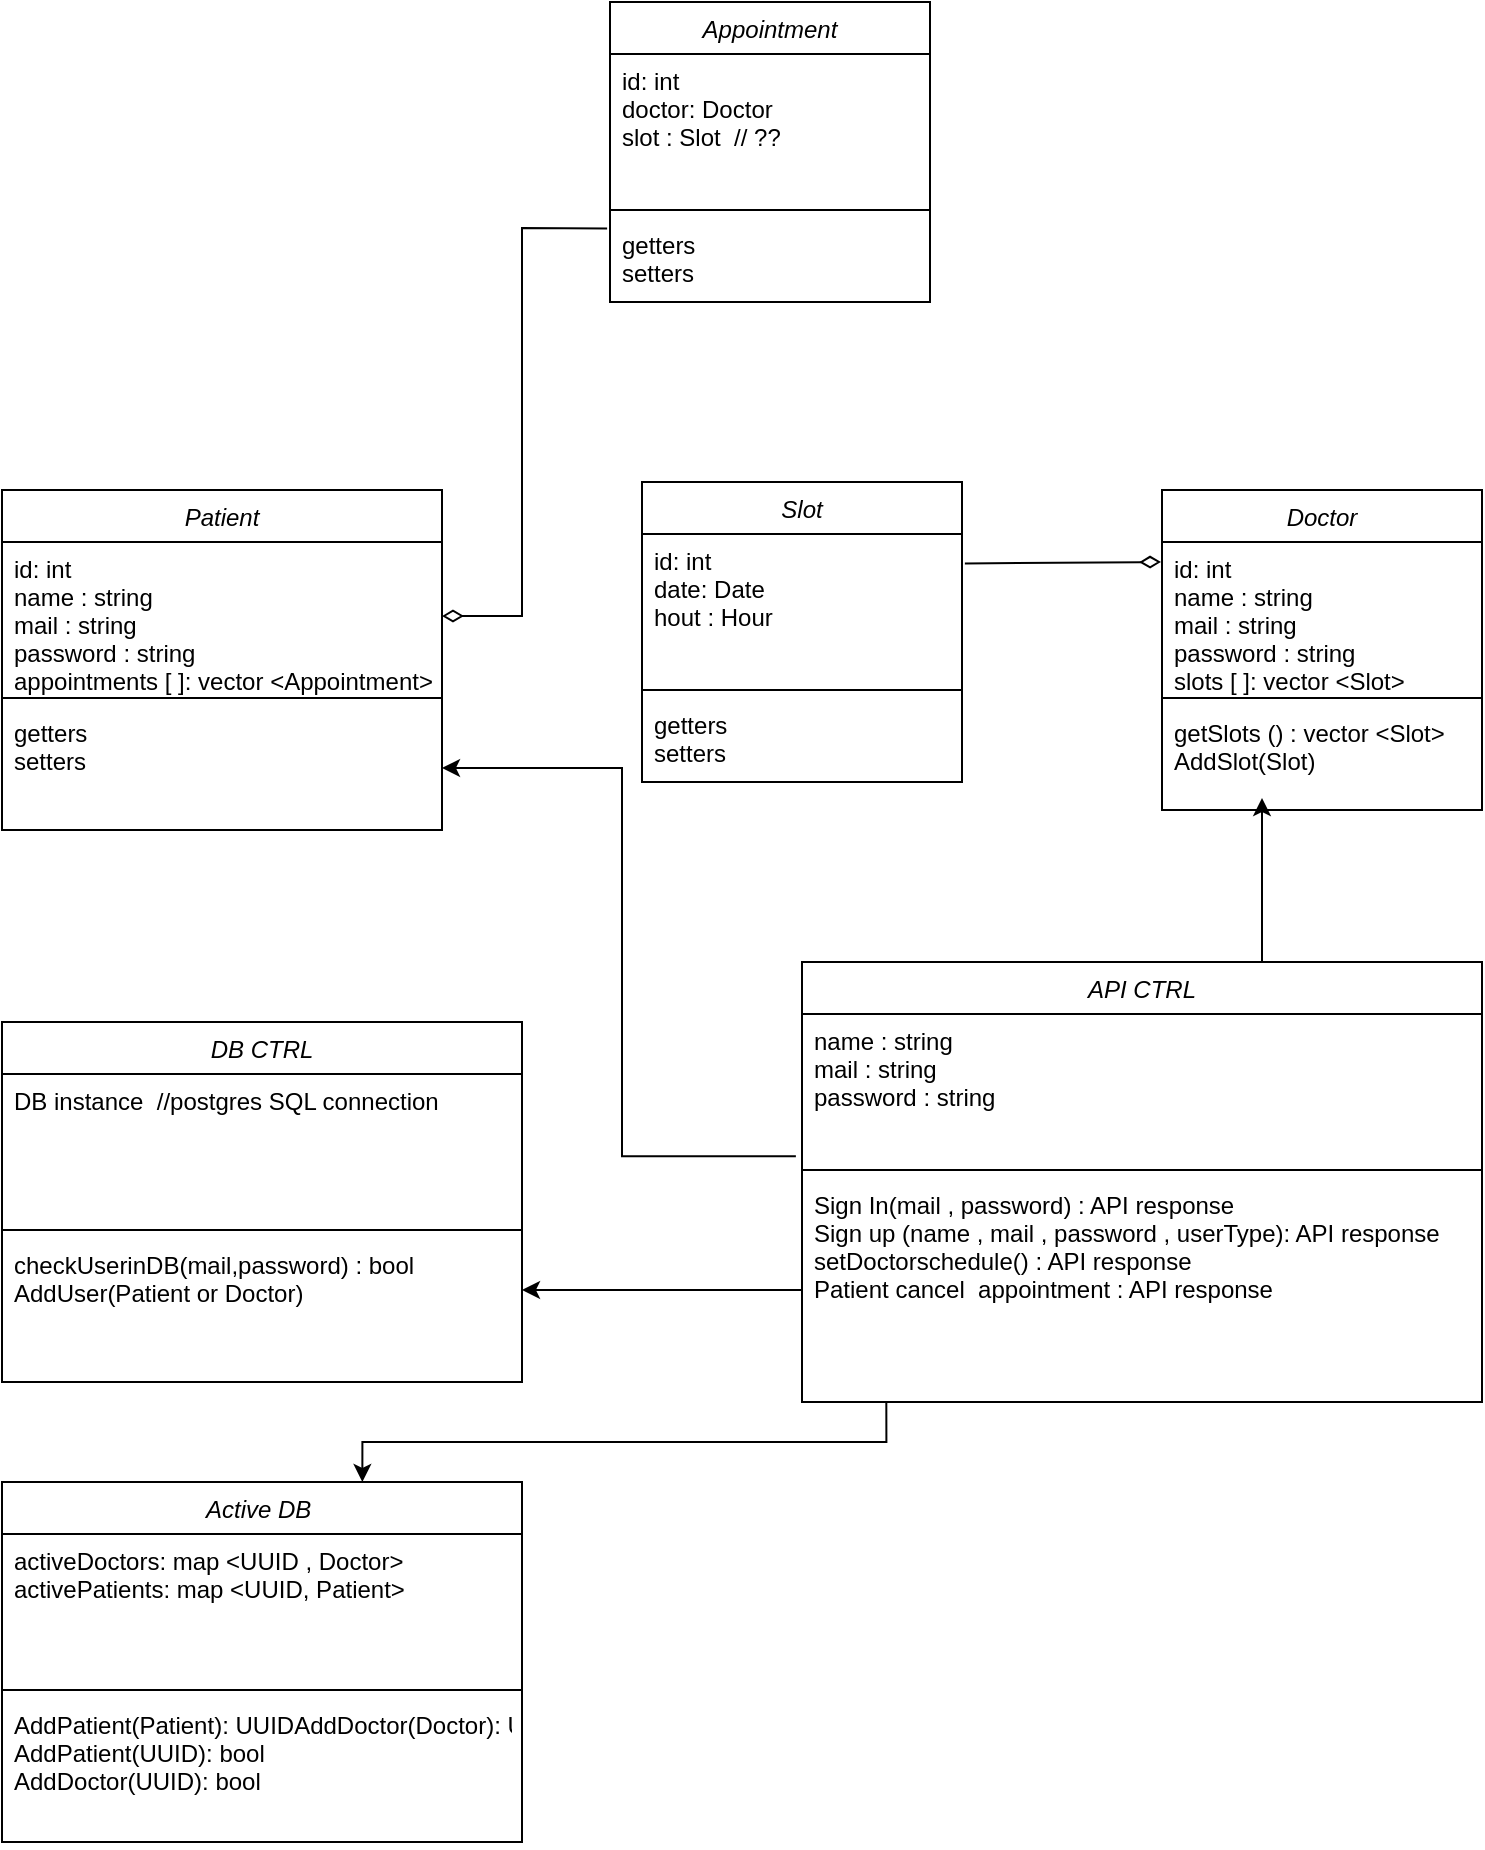 <mxfile version="22.0.8" type="device">
  <diagram id="C5RBs43oDa-KdzZeNtuy" name="Page-1">
    <mxGraphModel dx="890" dy="398" grid="1" gridSize="10" guides="1" tooltips="1" connect="1" arrows="1" fold="1" page="1" pageScale="1" pageWidth="827" pageHeight="1169" math="0" shadow="0">
      <root>
        <mxCell id="WIyWlLk6GJQsqaUBKTNV-0" />
        <mxCell id="WIyWlLk6GJQsqaUBKTNV-1" parent="WIyWlLk6GJQsqaUBKTNV-0" />
        <mxCell id="zkfFHV4jXpPFQw0GAbJ--0" value="Patient" style="swimlane;fontStyle=2;align=center;verticalAlign=top;childLayout=stackLayout;horizontal=1;startSize=26;horizontalStack=0;resizeParent=1;resizeLast=0;collapsible=1;marginBottom=0;rounded=0;shadow=0;strokeWidth=1;" parent="WIyWlLk6GJQsqaUBKTNV-1" vertex="1">
          <mxGeometry x="30" y="314" width="220" height="170" as="geometry">
            <mxRectangle x="230" y="140" width="160" height="26" as="alternateBounds" />
          </mxGeometry>
        </mxCell>
        <mxCell id="zkfFHV4jXpPFQw0GAbJ--1" value="id: int&#xa;name : string&#xa;mail : string&#xa;password : string&#xa;appointments [ ]: vector &lt;Appointment&gt;" style="text;align=left;verticalAlign=top;spacingLeft=4;spacingRight=4;overflow=hidden;rotatable=0;points=[[0,0.5],[1,0.5]];portConstraint=eastwest;" parent="zkfFHV4jXpPFQw0GAbJ--0" vertex="1">
          <mxGeometry y="26" width="220" height="74" as="geometry" />
        </mxCell>
        <mxCell id="zkfFHV4jXpPFQw0GAbJ--4" value="" style="line;html=1;strokeWidth=1;align=left;verticalAlign=middle;spacingTop=-1;spacingLeft=3;spacingRight=3;rotatable=0;labelPosition=right;points=[];portConstraint=eastwest;" parent="zkfFHV4jXpPFQw0GAbJ--0" vertex="1">
          <mxGeometry y="100" width="220" height="8" as="geometry" />
        </mxCell>
        <mxCell id="zkfFHV4jXpPFQw0GAbJ--5" value="getters &#xa;setters" style="text;align=left;verticalAlign=top;spacingLeft=4;spacingRight=4;overflow=hidden;rotatable=0;points=[[0,0.5],[1,0.5]];portConstraint=eastwest;" parent="zkfFHV4jXpPFQw0GAbJ--0" vertex="1">
          <mxGeometry y="108" width="220" height="62" as="geometry" />
        </mxCell>
        <mxCell id="1ouZLoc-aTyhCqWOUcrq-25" value="Doctor" style="swimlane;fontStyle=2;align=center;verticalAlign=top;childLayout=stackLayout;horizontal=1;startSize=26;horizontalStack=0;resizeParent=1;resizeLast=0;collapsible=1;marginBottom=0;rounded=0;shadow=0;strokeWidth=1;" parent="WIyWlLk6GJQsqaUBKTNV-1" vertex="1">
          <mxGeometry x="610" y="314" width="160" height="160" as="geometry">
            <mxRectangle x="230" y="140" width="160" height="26" as="alternateBounds" />
          </mxGeometry>
        </mxCell>
        <mxCell id="1ouZLoc-aTyhCqWOUcrq-26" value="id: int&#xa;name : string&#xa;mail : string&#xa;password : string&#xa;slots [ ]: vector &lt;Slot&gt;" style="text;align=left;verticalAlign=top;spacingLeft=4;spacingRight=4;overflow=hidden;rotatable=0;points=[[0,0.5],[1,0.5]];portConstraint=eastwest;" parent="1ouZLoc-aTyhCqWOUcrq-25" vertex="1">
          <mxGeometry y="26" width="160" height="74" as="geometry" />
        </mxCell>
        <mxCell id="1ouZLoc-aTyhCqWOUcrq-27" value="" style="line;html=1;strokeWidth=1;align=left;verticalAlign=middle;spacingTop=-1;spacingLeft=3;spacingRight=3;rotatable=0;labelPosition=right;points=[];portConstraint=eastwest;" parent="1ouZLoc-aTyhCqWOUcrq-25" vertex="1">
          <mxGeometry y="100" width="160" height="8" as="geometry" />
        </mxCell>
        <mxCell id="1ouZLoc-aTyhCqWOUcrq-28" value="getSlots () : vector &lt;Slot&gt;&#xa;AddSlot(Slot)" style="text;align=left;verticalAlign=top;spacingLeft=4;spacingRight=4;overflow=hidden;rotatable=0;points=[[0,0.5],[1,0.5]];portConstraint=eastwest;" parent="1ouZLoc-aTyhCqWOUcrq-25" vertex="1">
          <mxGeometry y="108" width="160" height="42" as="geometry" />
        </mxCell>
        <mxCell id="1ouZLoc-aTyhCqWOUcrq-29" value="DB CTRL" style="swimlane;fontStyle=2;align=center;verticalAlign=top;childLayout=stackLayout;horizontal=1;startSize=26;horizontalStack=0;resizeParent=1;resizeLast=0;collapsible=1;marginBottom=0;rounded=0;shadow=0;strokeWidth=1;" parent="WIyWlLk6GJQsqaUBKTNV-1" vertex="1">
          <mxGeometry x="30" y="580" width="260" height="180" as="geometry">
            <mxRectangle x="230" y="140" width="160" height="26" as="alternateBounds" />
          </mxGeometry>
        </mxCell>
        <mxCell id="1ouZLoc-aTyhCqWOUcrq-30" value="DB instance  //postgres SQL connection" style="text;align=left;verticalAlign=top;spacingLeft=4;spacingRight=4;overflow=hidden;rotatable=0;points=[[0,0.5],[1,0.5]];portConstraint=eastwest;" parent="1ouZLoc-aTyhCqWOUcrq-29" vertex="1">
          <mxGeometry y="26" width="260" height="74" as="geometry" />
        </mxCell>
        <mxCell id="1ouZLoc-aTyhCqWOUcrq-31" value="" style="line;html=1;strokeWidth=1;align=left;verticalAlign=middle;spacingTop=-1;spacingLeft=3;spacingRight=3;rotatable=0;labelPosition=right;points=[];portConstraint=eastwest;" parent="1ouZLoc-aTyhCqWOUcrq-29" vertex="1">
          <mxGeometry y="100" width="260" height="8" as="geometry" />
        </mxCell>
        <mxCell id="1ouZLoc-aTyhCqWOUcrq-32" value="checkUserinDB(mail,password) : bool&#xa;AddUser(Patient or Doctor)" style="text;align=left;verticalAlign=top;spacingLeft=4;spacingRight=4;overflow=hidden;rotatable=0;points=[[0,0.5],[1,0.5]];portConstraint=eastwest;" parent="1ouZLoc-aTyhCqWOUcrq-29" vertex="1">
          <mxGeometry y="108" width="260" height="72" as="geometry" />
        </mxCell>
        <mxCell id="1ouZLoc-aTyhCqWOUcrq-40" style="edgeStyle=orthogonalEdgeStyle;rounded=0;orthogonalLoop=1;jettySize=auto;html=1;" parent="WIyWlLk6GJQsqaUBKTNV-1" edge="1">
          <mxGeometry relative="1" as="geometry">
            <mxPoint x="660" y="468" as="targetPoint" />
            <mxPoint x="660" y="558" as="sourcePoint" />
          </mxGeometry>
        </mxCell>
        <mxCell id="1ouZLoc-aTyhCqWOUcrq-33" value="API CTRL" style="swimlane;fontStyle=2;align=center;verticalAlign=top;childLayout=stackLayout;horizontal=1;startSize=26;horizontalStack=0;resizeParent=1;resizeLast=0;collapsible=1;marginBottom=0;rounded=0;shadow=0;strokeWidth=1;" parent="WIyWlLk6GJQsqaUBKTNV-1" vertex="1">
          <mxGeometry x="430" y="550" width="340" height="220" as="geometry">
            <mxRectangle x="230" y="140" width="160" height="26" as="alternateBounds" />
          </mxGeometry>
        </mxCell>
        <mxCell id="1ouZLoc-aTyhCqWOUcrq-34" value="name : string&#xa;mail : string&#xa;password : string" style="text;align=left;verticalAlign=top;spacingLeft=4;spacingRight=4;overflow=hidden;rotatable=0;points=[[0,0.5],[1,0.5]];portConstraint=eastwest;" parent="1ouZLoc-aTyhCqWOUcrq-33" vertex="1">
          <mxGeometry y="26" width="340" height="74" as="geometry" />
        </mxCell>
        <mxCell id="1ouZLoc-aTyhCqWOUcrq-35" value="" style="line;html=1;strokeWidth=1;align=left;verticalAlign=middle;spacingTop=-1;spacingLeft=3;spacingRight=3;rotatable=0;labelPosition=right;points=[];portConstraint=eastwest;" parent="1ouZLoc-aTyhCqWOUcrq-33" vertex="1">
          <mxGeometry y="100" width="340" height="8" as="geometry" />
        </mxCell>
        <mxCell id="1ouZLoc-aTyhCqWOUcrq-36" value="Sign In(mail , password) : API response&#xa;Sign up (name , mail , password , userType): API response&#xa;setDoctorschedule() : API response&#xa;Patient cancel  appointment : API response" style="text;align=left;verticalAlign=top;spacingLeft=4;spacingRight=4;overflow=hidden;rotatable=0;points=[[0,0.5],[1,0.5]];portConstraint=eastwest;" parent="1ouZLoc-aTyhCqWOUcrq-33" vertex="1">
          <mxGeometry y="108" width="340" height="112" as="geometry" />
        </mxCell>
        <mxCell id="1ouZLoc-aTyhCqWOUcrq-39" style="edgeStyle=orthogonalEdgeStyle;rounded=0;orthogonalLoop=1;jettySize=auto;html=1;entryX=1;entryY=0.361;entryDx=0;entryDy=0;entryPerimeter=0;" parent="WIyWlLk6GJQsqaUBKTNV-1" source="1ouZLoc-aTyhCqWOUcrq-36" target="1ouZLoc-aTyhCqWOUcrq-32" edge="1">
          <mxGeometry relative="1" as="geometry" />
        </mxCell>
        <mxCell id="1ouZLoc-aTyhCqWOUcrq-41" style="edgeStyle=orthogonalEdgeStyle;rounded=0;orthogonalLoop=1;jettySize=auto;html=1;exitX=-0.009;exitY=0.961;exitDx=0;exitDy=0;exitPerimeter=0;entryX=1;entryY=0.5;entryDx=0;entryDy=0;" parent="WIyWlLk6GJQsqaUBKTNV-1" source="1ouZLoc-aTyhCqWOUcrq-34" target="zkfFHV4jXpPFQw0GAbJ--5" edge="1">
          <mxGeometry relative="1" as="geometry">
            <mxPoint x="330" y="458" as="targetPoint" />
            <mxPoint x="368.64" y="642.376" as="sourcePoint" />
          </mxGeometry>
        </mxCell>
        <mxCell id="1ouZLoc-aTyhCqWOUcrq-42" value="Slot" style="swimlane;fontStyle=2;align=center;verticalAlign=top;childLayout=stackLayout;horizontal=1;startSize=26;horizontalStack=0;resizeParent=1;resizeLast=0;collapsible=1;marginBottom=0;rounded=0;shadow=0;strokeWidth=1;" parent="WIyWlLk6GJQsqaUBKTNV-1" vertex="1">
          <mxGeometry x="350" y="310" width="160" height="150" as="geometry">
            <mxRectangle x="230" y="140" width="160" height="26" as="alternateBounds" />
          </mxGeometry>
        </mxCell>
        <mxCell id="1ouZLoc-aTyhCqWOUcrq-43" value="id: int&#xa;date: Date&#xa;hout : Hour&#xa;" style="text;align=left;verticalAlign=top;spacingLeft=4;spacingRight=4;overflow=hidden;rotatable=0;points=[[0,0.5],[1,0.5]];portConstraint=eastwest;" parent="1ouZLoc-aTyhCqWOUcrq-42" vertex="1">
          <mxGeometry y="26" width="160" height="74" as="geometry" />
        </mxCell>
        <mxCell id="1ouZLoc-aTyhCqWOUcrq-44" value="" style="line;html=1;strokeWidth=1;align=left;verticalAlign=middle;spacingTop=-1;spacingLeft=3;spacingRight=3;rotatable=0;labelPosition=right;points=[];portConstraint=eastwest;" parent="1ouZLoc-aTyhCqWOUcrq-42" vertex="1">
          <mxGeometry y="100" width="160" height="8" as="geometry" />
        </mxCell>
        <mxCell id="1ouZLoc-aTyhCqWOUcrq-45" value="getters &#xa;setters" style="text;align=left;verticalAlign=top;spacingLeft=4;spacingRight=4;overflow=hidden;rotatable=0;points=[[0,0.5],[1,0.5]];portConstraint=eastwest;" parent="1ouZLoc-aTyhCqWOUcrq-42" vertex="1">
          <mxGeometry y="108" width="160" height="42" as="geometry" />
        </mxCell>
        <mxCell id="1ouZLoc-aTyhCqWOUcrq-47" value="" style="endArrow=none;startArrow=diamondThin;endFill=0;startFill=0;html=1;verticalAlign=bottom;labelBackgroundColor=none;strokeWidth=1;startSize=8;endSize=8;rounded=0;entryX=1.009;entryY=0.199;entryDx=0;entryDy=0;entryPerimeter=0;exitX=-0.003;exitY=0.135;exitDx=0;exitDy=0;exitPerimeter=0;" parent="WIyWlLk6GJQsqaUBKTNV-1" source="1ouZLoc-aTyhCqWOUcrq-26" target="1ouZLoc-aTyhCqWOUcrq-43" edge="1">
          <mxGeometry width="160" relative="1" as="geometry">
            <mxPoint x="545" y="320" as="sourcePoint" />
            <mxPoint x="655" y="320" as="targetPoint" />
          </mxGeometry>
        </mxCell>
        <mxCell id="1ouZLoc-aTyhCqWOUcrq-52" value="Appointment" style="swimlane;fontStyle=2;align=center;verticalAlign=top;childLayout=stackLayout;horizontal=1;startSize=26;horizontalStack=0;resizeParent=1;resizeLast=0;collapsible=1;marginBottom=0;rounded=0;shadow=0;strokeWidth=1;" parent="WIyWlLk6GJQsqaUBKTNV-1" vertex="1">
          <mxGeometry x="334" y="70" width="160" height="150" as="geometry">
            <mxRectangle x="230" y="140" width="160" height="26" as="alternateBounds" />
          </mxGeometry>
        </mxCell>
        <mxCell id="1ouZLoc-aTyhCqWOUcrq-53" value="id: int&#xa;doctor: Doctor&#xa;slot : Slot  // ??&#xa;" style="text;align=left;verticalAlign=top;spacingLeft=4;spacingRight=4;overflow=hidden;rotatable=0;points=[[0,0.5],[1,0.5]];portConstraint=eastwest;" parent="1ouZLoc-aTyhCqWOUcrq-52" vertex="1">
          <mxGeometry y="26" width="160" height="74" as="geometry" />
        </mxCell>
        <mxCell id="1ouZLoc-aTyhCqWOUcrq-54" value="" style="line;html=1;strokeWidth=1;align=left;verticalAlign=middle;spacingTop=-1;spacingLeft=3;spacingRight=3;rotatable=0;labelPosition=right;points=[];portConstraint=eastwest;" parent="1ouZLoc-aTyhCqWOUcrq-52" vertex="1">
          <mxGeometry y="100" width="160" height="8" as="geometry" />
        </mxCell>
        <mxCell id="1ouZLoc-aTyhCqWOUcrq-55" value="getters &#xa;setters" style="text;align=left;verticalAlign=top;spacingLeft=4;spacingRight=4;overflow=hidden;rotatable=0;points=[[0,0.5],[1,0.5]];portConstraint=eastwest;" parent="1ouZLoc-aTyhCqWOUcrq-52" vertex="1">
          <mxGeometry y="108" width="160" height="42" as="geometry" />
        </mxCell>
        <mxCell id="1ouZLoc-aTyhCqWOUcrq-56" value="" style="endArrow=none;startArrow=diamondThin;endFill=0;startFill=0;html=1;verticalAlign=bottom;labelBackgroundColor=none;strokeWidth=1;startSize=8;endSize=8;rounded=0;entryX=-0.009;entryY=0.125;entryDx=0;entryDy=0;entryPerimeter=0;exitX=1;exitY=0.5;exitDx=0;exitDy=0;" parent="WIyWlLk6GJQsqaUBKTNV-1" source="zkfFHV4jXpPFQw0GAbJ--1" target="1ouZLoc-aTyhCqWOUcrq-55" edge="1">
          <mxGeometry width="160" relative="1" as="geometry">
            <mxPoint x="290" y="330" as="sourcePoint" />
            <mxPoint x="180" y="330" as="targetPoint" />
            <Array as="points">
              <mxPoint x="290" y="377" />
              <mxPoint x="290" y="183" />
            </Array>
          </mxGeometry>
        </mxCell>
        <mxCell id="q6jCi4C8_Kdz6_w9IPby-0" value="Active DB " style="swimlane;fontStyle=2;align=center;verticalAlign=top;childLayout=stackLayout;horizontal=1;startSize=26;horizontalStack=0;resizeParent=1;resizeLast=0;collapsible=1;marginBottom=0;rounded=0;shadow=0;strokeWidth=1;" vertex="1" parent="WIyWlLk6GJQsqaUBKTNV-1">
          <mxGeometry x="30" y="810" width="260" height="180" as="geometry">
            <mxRectangle x="230" y="140" width="160" height="26" as="alternateBounds" />
          </mxGeometry>
        </mxCell>
        <mxCell id="q6jCi4C8_Kdz6_w9IPby-1" value="activeDoctors: map &lt;UUID , Doctor&gt;&#xa;activePatients: map &lt;UUID, Patient&gt;" style="text;align=left;verticalAlign=top;spacingLeft=4;spacingRight=4;overflow=hidden;rotatable=0;points=[[0,0.5],[1,0.5]];portConstraint=eastwest;" vertex="1" parent="q6jCi4C8_Kdz6_w9IPby-0">
          <mxGeometry y="26" width="260" height="74" as="geometry" />
        </mxCell>
        <mxCell id="q6jCi4C8_Kdz6_w9IPby-2" value="" style="line;html=1;strokeWidth=1;align=left;verticalAlign=middle;spacingTop=-1;spacingLeft=3;spacingRight=3;rotatable=0;labelPosition=right;points=[];portConstraint=eastwest;" vertex="1" parent="q6jCi4C8_Kdz6_w9IPby-0">
          <mxGeometry y="100" width="260" height="8" as="geometry" />
        </mxCell>
        <mxCell id="q6jCi4C8_Kdz6_w9IPby-3" value="AddPatient(Patient): UUIDAddDoctor(Doctor): UUID&#xa;AddPatient(UUID): bool&#xa;AddDoctor(UUID): bool" style="text;align=left;verticalAlign=top;spacingLeft=4;spacingRight=4;overflow=hidden;rotatable=0;points=[[0,0.5],[1,0.5]];portConstraint=eastwest;" vertex="1" parent="q6jCi4C8_Kdz6_w9IPby-0">
          <mxGeometry y="108" width="260" height="72" as="geometry" />
        </mxCell>
        <mxCell id="q6jCi4C8_Kdz6_w9IPby-4" style="edgeStyle=orthogonalEdgeStyle;rounded=0;orthogonalLoop=1;jettySize=auto;html=1;entryX=0.693;entryY=0;entryDx=0;entryDy=0;entryPerimeter=0;exitX=0.124;exitY=0.998;exitDx=0;exitDy=0;exitPerimeter=0;" edge="1" parent="WIyWlLk6GJQsqaUBKTNV-1" source="1ouZLoc-aTyhCqWOUcrq-36" target="q6jCi4C8_Kdz6_w9IPby-0">
          <mxGeometry relative="1" as="geometry">
            <mxPoint x="430" y="790" as="sourcePoint" />
            <mxPoint x="290" y="790" as="targetPoint" />
          </mxGeometry>
        </mxCell>
      </root>
    </mxGraphModel>
  </diagram>
</mxfile>
